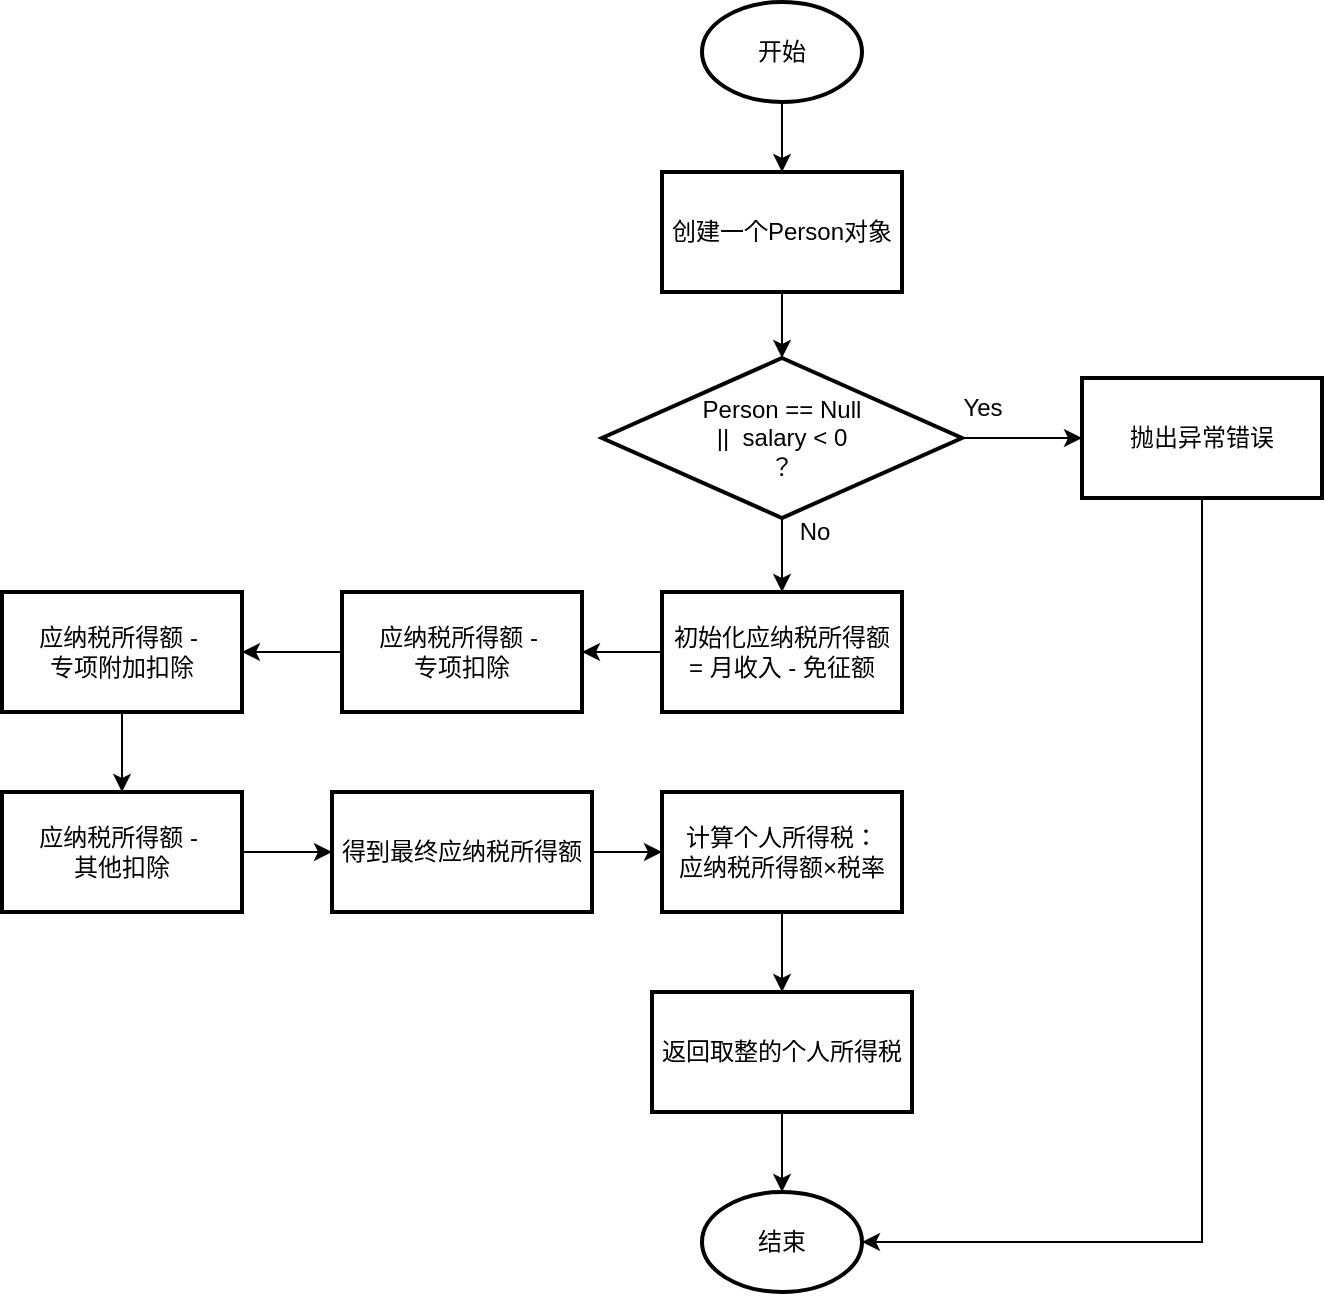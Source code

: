 <mxfile version="24.8.2">
  <diagram id="C5RBs43oDa-KdzZeNtuy" name="Page-1">
    <mxGraphModel dx="1773" dy="601" grid="1" gridSize="10" guides="1" tooltips="1" connect="1" arrows="1" fold="1" page="1" pageScale="1" pageWidth="827" pageHeight="1169" math="0" shadow="0">
      <root>
        <mxCell id="WIyWlLk6GJQsqaUBKTNV-0" />
        <mxCell id="WIyWlLk6GJQsqaUBKTNV-1" parent="WIyWlLk6GJQsqaUBKTNV-0" />
        <mxCell id="3174z3NiLi31jxfqu7SJ-2" value="" style="edgeStyle=orthogonalEdgeStyle;rounded=0;orthogonalLoop=1;jettySize=auto;html=1;" edge="1" parent="WIyWlLk6GJQsqaUBKTNV-1" source="3174z3NiLi31jxfqu7SJ-0" target="3174z3NiLi31jxfqu7SJ-1">
          <mxGeometry relative="1" as="geometry" />
        </mxCell>
        <mxCell id="3174z3NiLi31jxfqu7SJ-0" value="开始" style="strokeWidth=2;html=1;shape=mxgraph.flowchart.start_1;whiteSpace=wrap;" vertex="1" parent="WIyWlLk6GJQsqaUBKTNV-1">
          <mxGeometry x="340" y="105" width="80" height="50" as="geometry" />
        </mxCell>
        <mxCell id="3174z3NiLi31jxfqu7SJ-4" value="" style="edgeStyle=orthogonalEdgeStyle;rounded=0;orthogonalLoop=1;jettySize=auto;html=1;" edge="1" parent="WIyWlLk6GJQsqaUBKTNV-1" source="3174z3NiLi31jxfqu7SJ-1" target="3174z3NiLi31jxfqu7SJ-3">
          <mxGeometry relative="1" as="geometry" />
        </mxCell>
        <mxCell id="3174z3NiLi31jxfqu7SJ-1" value="创建一个Person对象" style="whiteSpace=wrap;html=1;strokeWidth=2;" vertex="1" parent="WIyWlLk6GJQsqaUBKTNV-1">
          <mxGeometry x="320" y="190" width="120" height="60" as="geometry" />
        </mxCell>
        <mxCell id="3174z3NiLi31jxfqu7SJ-6" value="" style="edgeStyle=orthogonalEdgeStyle;rounded=0;orthogonalLoop=1;jettySize=auto;html=1;" edge="1" parent="WIyWlLk6GJQsqaUBKTNV-1" source="3174z3NiLi31jxfqu7SJ-3" target="3174z3NiLi31jxfqu7SJ-5">
          <mxGeometry relative="1" as="geometry" />
        </mxCell>
        <mxCell id="3174z3NiLi31jxfqu7SJ-9" value="" style="edgeStyle=orthogonalEdgeStyle;rounded=0;orthogonalLoop=1;jettySize=auto;html=1;" edge="1" parent="WIyWlLk6GJQsqaUBKTNV-1" source="3174z3NiLi31jxfqu7SJ-3" target="3174z3NiLi31jxfqu7SJ-8">
          <mxGeometry relative="1" as="geometry" />
        </mxCell>
        <mxCell id="3174z3NiLi31jxfqu7SJ-3" value="Person == Null&lt;div&gt;||&amp;nbsp;&amp;nbsp;&lt;span style=&quot;background-color: initial;&quot;&gt;salary &amp;lt; 0&lt;/span&gt;&lt;/div&gt;&lt;div&gt;？&lt;/div&gt;" style="rhombus;whiteSpace=wrap;html=1;strokeWidth=2;" vertex="1" parent="WIyWlLk6GJQsqaUBKTNV-1">
          <mxGeometry x="290" y="283" width="180" height="80" as="geometry" />
        </mxCell>
        <mxCell id="3174z3NiLi31jxfqu7SJ-27" style="edgeStyle=orthogonalEdgeStyle;rounded=0;orthogonalLoop=1;jettySize=auto;html=1;exitX=0.5;exitY=1;exitDx=0;exitDy=0;entryX=1;entryY=0.5;entryDx=0;entryDy=0;" edge="1" parent="WIyWlLk6GJQsqaUBKTNV-1" source="3174z3NiLi31jxfqu7SJ-5" target="3174z3NiLi31jxfqu7SJ-24">
          <mxGeometry relative="1" as="geometry" />
        </mxCell>
        <mxCell id="3174z3NiLi31jxfqu7SJ-5" value="抛出异常错误" style="whiteSpace=wrap;html=1;strokeWidth=2;" vertex="1" parent="WIyWlLk6GJQsqaUBKTNV-1">
          <mxGeometry x="530" y="293" width="120" height="60" as="geometry" />
        </mxCell>
        <mxCell id="3174z3NiLi31jxfqu7SJ-7" value="Yes" style="text;html=1;align=center;verticalAlign=middle;resizable=0;points=[];autosize=1;strokeColor=none;fillColor=none;" vertex="1" parent="WIyWlLk6GJQsqaUBKTNV-1">
          <mxGeometry x="460" y="293" width="40" height="30" as="geometry" />
        </mxCell>
        <mxCell id="3174z3NiLi31jxfqu7SJ-11" value="" style="edgeStyle=orthogonalEdgeStyle;rounded=0;orthogonalLoop=1;jettySize=auto;html=1;" edge="1" parent="WIyWlLk6GJQsqaUBKTNV-1" source="3174z3NiLi31jxfqu7SJ-8" target="3174z3NiLi31jxfqu7SJ-10">
          <mxGeometry relative="1" as="geometry" />
        </mxCell>
        <mxCell id="3174z3NiLi31jxfqu7SJ-8" value="初始化应纳税所得额&lt;div&gt;= 月收入 - 免征额&lt;/div&gt;" style="whiteSpace=wrap;html=1;strokeWidth=2;" vertex="1" parent="WIyWlLk6GJQsqaUBKTNV-1">
          <mxGeometry x="320" y="400" width="120" height="60" as="geometry" />
        </mxCell>
        <mxCell id="3174z3NiLi31jxfqu7SJ-13" value="" style="edgeStyle=orthogonalEdgeStyle;rounded=0;orthogonalLoop=1;jettySize=auto;html=1;" edge="1" parent="WIyWlLk6GJQsqaUBKTNV-1" source="3174z3NiLi31jxfqu7SJ-10" target="3174z3NiLi31jxfqu7SJ-12">
          <mxGeometry relative="1" as="geometry" />
        </mxCell>
        <mxCell id="3174z3NiLi31jxfqu7SJ-10" value="应纳税所得额 -&amp;nbsp;&lt;div&gt;专项扣除&lt;/div&gt;" style="whiteSpace=wrap;html=1;strokeWidth=2;" vertex="1" parent="WIyWlLk6GJQsqaUBKTNV-1">
          <mxGeometry x="160" y="400" width="120" height="60" as="geometry" />
        </mxCell>
        <mxCell id="3174z3NiLi31jxfqu7SJ-15" value="" style="edgeStyle=orthogonalEdgeStyle;rounded=0;orthogonalLoop=1;jettySize=auto;html=1;" edge="1" parent="WIyWlLk6GJQsqaUBKTNV-1" source="3174z3NiLi31jxfqu7SJ-12" target="3174z3NiLi31jxfqu7SJ-14">
          <mxGeometry relative="1" as="geometry" />
        </mxCell>
        <mxCell id="3174z3NiLi31jxfqu7SJ-12" value="应纳税所得额 -&amp;nbsp;&lt;div&gt;专项附加扣除&lt;/div&gt;" style="whiteSpace=wrap;html=1;strokeWidth=2;" vertex="1" parent="WIyWlLk6GJQsqaUBKTNV-1">
          <mxGeometry x="-10" y="400" width="120" height="60" as="geometry" />
        </mxCell>
        <mxCell id="3174z3NiLi31jxfqu7SJ-17" value="" style="edgeStyle=orthogonalEdgeStyle;rounded=0;orthogonalLoop=1;jettySize=auto;html=1;" edge="1" parent="WIyWlLk6GJQsqaUBKTNV-1" source="3174z3NiLi31jxfqu7SJ-14" target="3174z3NiLi31jxfqu7SJ-16">
          <mxGeometry relative="1" as="geometry" />
        </mxCell>
        <mxCell id="3174z3NiLi31jxfqu7SJ-14" value="应纳税所得额 -&amp;nbsp;&lt;div&gt;其他扣除&lt;/div&gt;" style="whiteSpace=wrap;html=1;strokeWidth=2;" vertex="1" parent="WIyWlLk6GJQsqaUBKTNV-1">
          <mxGeometry x="-10" y="500" width="120" height="60" as="geometry" />
        </mxCell>
        <mxCell id="3174z3NiLi31jxfqu7SJ-19" value="" style="edgeStyle=orthogonalEdgeStyle;rounded=0;orthogonalLoop=1;jettySize=auto;html=1;" edge="1" parent="WIyWlLk6GJQsqaUBKTNV-1" source="3174z3NiLi31jxfqu7SJ-16" target="3174z3NiLi31jxfqu7SJ-18">
          <mxGeometry relative="1" as="geometry" />
        </mxCell>
        <mxCell id="3174z3NiLi31jxfqu7SJ-16" value="得到最终应纳税所得额" style="whiteSpace=wrap;html=1;strokeWidth=2;" vertex="1" parent="WIyWlLk6GJQsqaUBKTNV-1">
          <mxGeometry x="155" y="500" width="130" height="60" as="geometry" />
        </mxCell>
        <mxCell id="3174z3NiLi31jxfqu7SJ-21" value="" style="edgeStyle=orthogonalEdgeStyle;rounded=0;orthogonalLoop=1;jettySize=auto;html=1;" edge="1" parent="WIyWlLk6GJQsqaUBKTNV-1" source="3174z3NiLi31jxfqu7SJ-18" target="3174z3NiLi31jxfqu7SJ-20">
          <mxGeometry relative="1" as="geometry" />
        </mxCell>
        <mxCell id="3174z3NiLi31jxfqu7SJ-18" value="计算个人所得税：&lt;div&gt;应纳税所得额×税率&lt;/div&gt;" style="whiteSpace=wrap;html=1;strokeWidth=2;" vertex="1" parent="WIyWlLk6GJQsqaUBKTNV-1">
          <mxGeometry x="320" y="500" width="120" height="60" as="geometry" />
        </mxCell>
        <mxCell id="3174z3NiLi31jxfqu7SJ-25" value="" style="edgeStyle=orthogonalEdgeStyle;rounded=0;orthogonalLoop=1;jettySize=auto;html=1;" edge="1" parent="WIyWlLk6GJQsqaUBKTNV-1" source="3174z3NiLi31jxfqu7SJ-20" target="3174z3NiLi31jxfqu7SJ-24">
          <mxGeometry relative="1" as="geometry" />
        </mxCell>
        <mxCell id="3174z3NiLi31jxfqu7SJ-20" value="返回取整的个人所得税" style="whiteSpace=wrap;html=1;strokeWidth=2;" vertex="1" parent="WIyWlLk6GJQsqaUBKTNV-1">
          <mxGeometry x="315" y="600" width="130" height="60" as="geometry" />
        </mxCell>
        <mxCell id="3174z3NiLi31jxfqu7SJ-24" value="结束" style="ellipse;whiteSpace=wrap;html=1;strokeWidth=2;" vertex="1" parent="WIyWlLk6GJQsqaUBKTNV-1">
          <mxGeometry x="340" y="700" width="80" height="50" as="geometry" />
        </mxCell>
        <mxCell id="3174z3NiLi31jxfqu7SJ-26" value="No" style="text;html=1;align=center;verticalAlign=middle;resizable=0;points=[];autosize=1;strokeColor=none;fillColor=none;" vertex="1" parent="WIyWlLk6GJQsqaUBKTNV-1">
          <mxGeometry x="376" y="355" width="40" height="30" as="geometry" />
        </mxCell>
      </root>
    </mxGraphModel>
  </diagram>
</mxfile>
